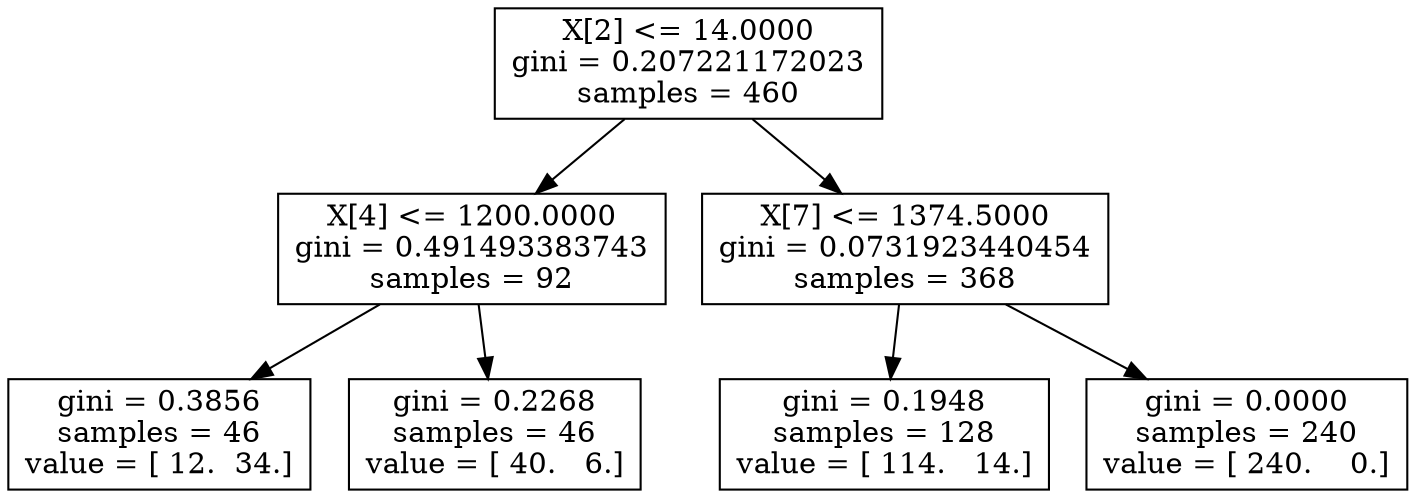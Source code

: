 digraph Tree {
0 [label="X[2] <= 14.0000\ngini = 0.207221172023\nsamples = 460", shape="box"] ;
1 [label="X[4] <= 1200.0000\ngini = 0.491493383743\nsamples = 92", shape="box"] ;
0 -> 1 ;
2 [label="gini = 0.3856\nsamples = 46\nvalue = [ 12.  34.]", shape="box"] ;
1 -> 2 ;
3 [label="gini = 0.2268\nsamples = 46\nvalue = [ 40.   6.]", shape="box"] ;
1 -> 3 ;
4 [label="X[7] <= 1374.5000\ngini = 0.0731923440454\nsamples = 368", shape="box"] ;
0 -> 4 ;
5 [label="gini = 0.1948\nsamples = 128\nvalue = [ 114.   14.]", shape="box"] ;
4 -> 5 ;
6 [label="gini = 0.0000\nsamples = 240\nvalue = [ 240.    0.]", shape="box"] ;
4 -> 6 ;
}